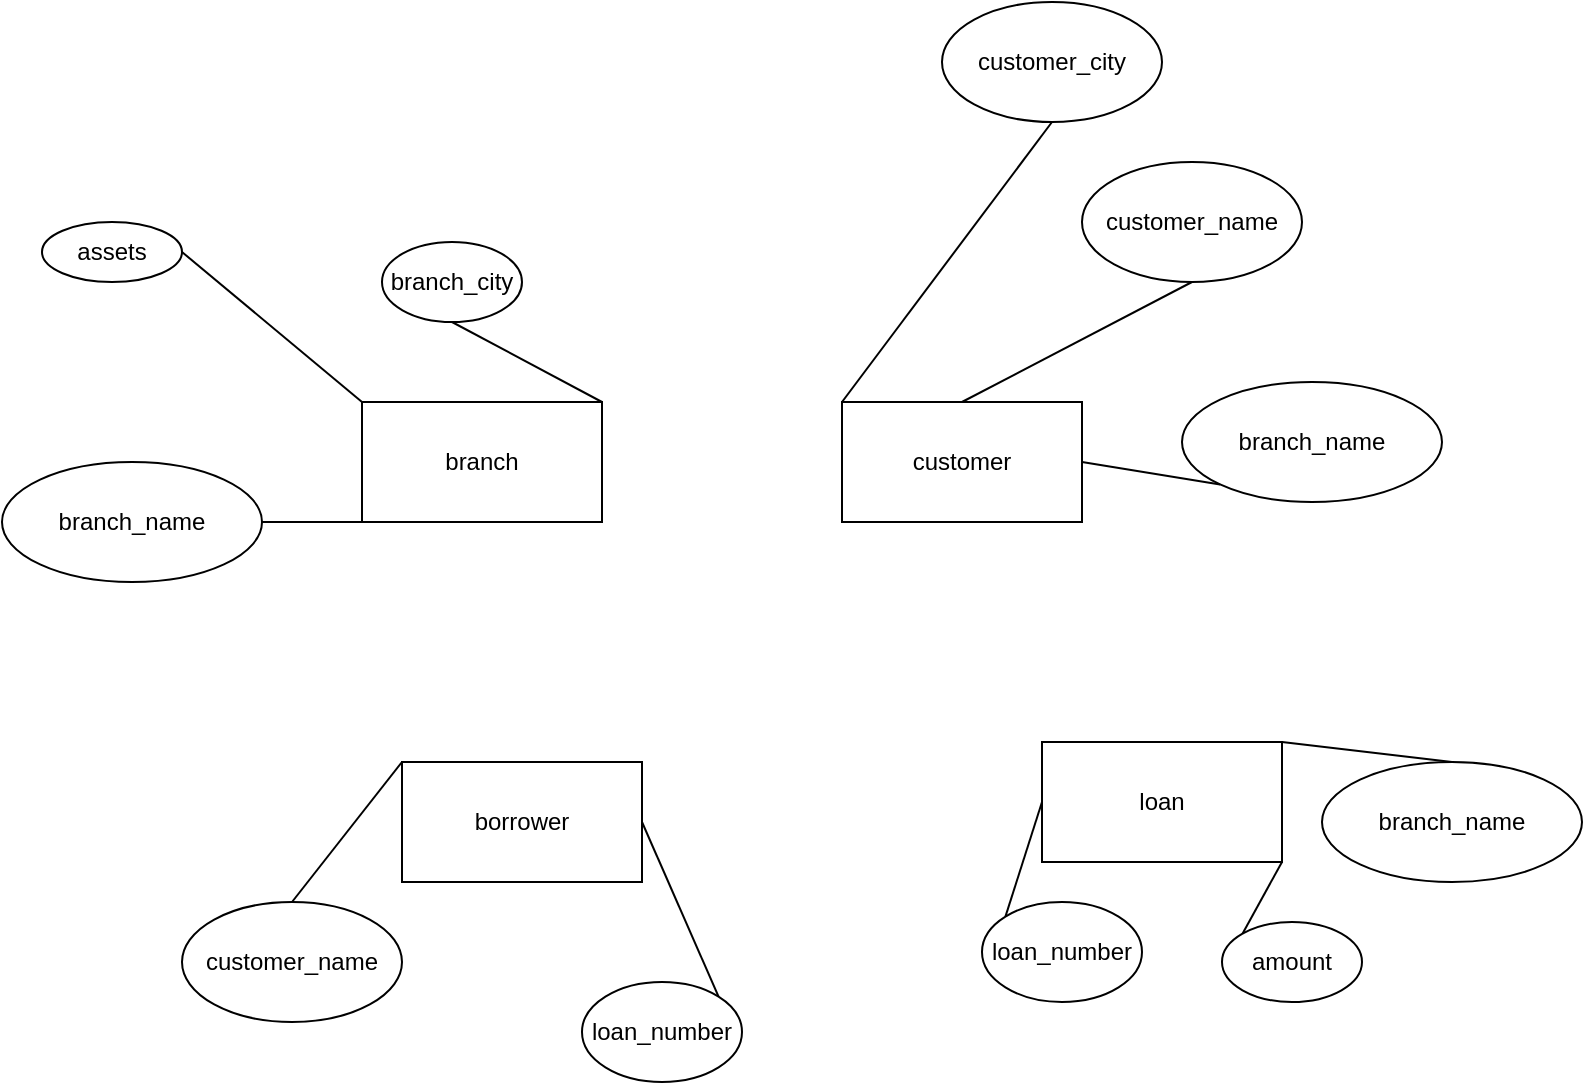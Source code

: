 <mxfile version="20.8.11" type="github">
  <diagram name="Page-1" id="Bveu1aiIexjuHAsP2lZR">
    <mxGraphModel dx="1050" dy="608" grid="1" gridSize="10" guides="1" tooltips="1" connect="1" arrows="1" fold="1" page="1" pageScale="1" pageWidth="827" pageHeight="1169" math="0" shadow="0">
      <root>
        <mxCell id="0" />
        <mxCell id="1" parent="0" />
        <mxCell id="Y0RR1RpAKFuJJlpPLMsz-1" value="branch" style="rounded=0;whiteSpace=wrap;html=1;" vertex="1" parent="1">
          <mxGeometry x="200" y="230" width="120" height="60" as="geometry" />
        </mxCell>
        <mxCell id="Y0RR1RpAKFuJJlpPLMsz-2" value="customer" style="rounded=0;whiteSpace=wrap;html=1;" vertex="1" parent="1">
          <mxGeometry x="440" y="230" width="120" height="60" as="geometry" />
        </mxCell>
        <mxCell id="Y0RR1RpAKFuJJlpPLMsz-3" value="loan" style="rounded=0;whiteSpace=wrap;html=1;" vertex="1" parent="1">
          <mxGeometry x="540" y="400" width="120" height="60" as="geometry" />
        </mxCell>
        <mxCell id="Y0RR1RpAKFuJJlpPLMsz-4" value="borrower" style="rounded=0;whiteSpace=wrap;html=1;" vertex="1" parent="1">
          <mxGeometry x="220" y="410" width="120" height="60" as="geometry" />
        </mxCell>
        <mxCell id="Y0RR1RpAKFuJJlpPLMsz-5" value="assets" style="ellipse;whiteSpace=wrap;html=1;" vertex="1" parent="1">
          <mxGeometry x="40" y="140" width="70" height="30" as="geometry" />
        </mxCell>
        <mxCell id="Y0RR1RpAKFuJJlpPLMsz-7" value="amount" style="ellipse;whiteSpace=wrap;html=1;" vertex="1" parent="1">
          <mxGeometry x="630" y="490" width="70" height="40" as="geometry" />
        </mxCell>
        <mxCell id="Y0RR1RpAKFuJJlpPLMsz-8" value="loan_number" style="ellipse;whiteSpace=wrap;html=1;" vertex="1" parent="1">
          <mxGeometry x="510" y="480" width="80" height="50" as="geometry" />
        </mxCell>
        <mxCell id="Y0RR1RpAKFuJJlpPLMsz-9" value="branch_name" style="ellipse;whiteSpace=wrap;html=1;" vertex="1" parent="1">
          <mxGeometry x="680" y="410" width="130" height="60" as="geometry" />
        </mxCell>
        <mxCell id="Y0RR1RpAKFuJJlpPLMsz-10" value="customer_city" style="ellipse;whiteSpace=wrap;html=1;" vertex="1" parent="1">
          <mxGeometry x="490" y="30" width="110" height="60" as="geometry" />
        </mxCell>
        <mxCell id="Y0RR1RpAKFuJJlpPLMsz-11" value="customer_name" style="ellipse;whiteSpace=wrap;html=1;" vertex="1" parent="1">
          <mxGeometry x="560" y="110" width="110" height="60" as="geometry" />
        </mxCell>
        <mxCell id="Y0RR1RpAKFuJJlpPLMsz-12" value="branch_city" style="ellipse;whiteSpace=wrap;html=1;" vertex="1" parent="1">
          <mxGeometry x="210" y="150" width="70" height="40" as="geometry" />
        </mxCell>
        <mxCell id="Y0RR1RpAKFuJJlpPLMsz-14" value="" style="endArrow=none;html=1;rounded=0;entryX=0.5;entryY=1;entryDx=0;entryDy=0;exitX=1;exitY=0.5;exitDx=0;exitDy=0;" edge="1" parent="1" source="Y0RR1RpAKFuJJlpPLMsz-18" target="Y0RR1RpAKFuJJlpPLMsz-1">
          <mxGeometry width="50" height="50" relative="1" as="geometry">
            <mxPoint x="140" y="365" as="sourcePoint" />
            <mxPoint x="380" y="290" as="targetPoint" />
          </mxGeometry>
        </mxCell>
        <mxCell id="Y0RR1RpAKFuJJlpPLMsz-15" value="loan_number" style="ellipse;whiteSpace=wrap;html=1;" vertex="1" parent="1">
          <mxGeometry x="310" y="520" width="80" height="50" as="geometry" />
        </mxCell>
        <mxCell id="Y0RR1RpAKFuJJlpPLMsz-16" value="customer_name" style="ellipse;whiteSpace=wrap;html=1;" vertex="1" parent="1">
          <mxGeometry x="110" y="480" width="110" height="60" as="geometry" />
        </mxCell>
        <mxCell id="Y0RR1RpAKFuJJlpPLMsz-17" value="branch_name" style="ellipse;whiteSpace=wrap;html=1;" vertex="1" parent="1">
          <mxGeometry x="610" y="220" width="130" height="60" as="geometry" />
        </mxCell>
        <mxCell id="Y0RR1RpAKFuJJlpPLMsz-18" value="branch_name" style="ellipse;whiteSpace=wrap;html=1;" vertex="1" parent="1">
          <mxGeometry x="20" y="260" width="130" height="60" as="geometry" />
        </mxCell>
        <mxCell id="Y0RR1RpAKFuJJlpPLMsz-19" value="" style="endArrow=none;html=1;rounded=0;exitX=0;exitY=1;exitDx=0;exitDy=0;entryX=1;entryY=0.5;entryDx=0;entryDy=0;" edge="1" parent="1" source="Y0RR1RpAKFuJJlpPLMsz-17" target="Y0RR1RpAKFuJJlpPLMsz-2">
          <mxGeometry width="50" height="50" relative="1" as="geometry">
            <mxPoint x="390" y="340" as="sourcePoint" />
            <mxPoint x="440" y="290" as="targetPoint" />
          </mxGeometry>
        </mxCell>
        <mxCell id="Y0RR1RpAKFuJJlpPLMsz-20" value="" style="endArrow=none;html=1;rounded=0;exitX=0.5;exitY=1;exitDx=0;exitDy=0;entryX=0.5;entryY=0;entryDx=0;entryDy=0;" edge="1" parent="1" source="Y0RR1RpAKFuJJlpPLMsz-11" target="Y0RR1RpAKFuJJlpPLMsz-2">
          <mxGeometry width="50" height="50" relative="1" as="geometry">
            <mxPoint x="390" y="340" as="sourcePoint" />
            <mxPoint x="440" y="290" as="targetPoint" />
          </mxGeometry>
        </mxCell>
        <mxCell id="Y0RR1RpAKFuJJlpPLMsz-21" value="" style="endArrow=none;html=1;rounded=0;entryX=0.5;entryY=1;entryDx=0;entryDy=0;exitX=0;exitY=0;exitDx=0;exitDy=0;" edge="1" parent="1" source="Y0RR1RpAKFuJJlpPLMsz-2" target="Y0RR1RpAKFuJJlpPLMsz-10">
          <mxGeometry width="50" height="50" relative="1" as="geometry">
            <mxPoint x="390" y="340" as="sourcePoint" />
            <mxPoint x="440" y="290" as="targetPoint" />
          </mxGeometry>
        </mxCell>
        <mxCell id="Y0RR1RpAKFuJJlpPLMsz-23" value="" style="endArrow=none;html=1;rounded=0;entryX=1;entryY=0;entryDx=0;entryDy=0;exitX=0.5;exitY=1;exitDx=0;exitDy=0;" edge="1" parent="1" source="Y0RR1RpAKFuJJlpPLMsz-12" target="Y0RR1RpAKFuJJlpPLMsz-1">
          <mxGeometry width="50" height="50" relative="1" as="geometry">
            <mxPoint x="260" y="200" as="sourcePoint" />
            <mxPoint x="440" y="290" as="targetPoint" />
          </mxGeometry>
        </mxCell>
        <mxCell id="Y0RR1RpAKFuJJlpPLMsz-24" value="" style="endArrow=none;html=1;rounded=0;entryX=0;entryY=0;entryDx=0;entryDy=0;exitX=1;exitY=0.5;exitDx=0;exitDy=0;" edge="1" parent="1" source="Y0RR1RpAKFuJJlpPLMsz-5" target="Y0RR1RpAKFuJJlpPLMsz-1">
          <mxGeometry width="50" height="50" relative="1" as="geometry">
            <mxPoint x="390" y="340" as="sourcePoint" />
            <mxPoint x="440" y="290" as="targetPoint" />
          </mxGeometry>
        </mxCell>
        <mxCell id="Y0RR1RpAKFuJJlpPLMsz-25" value="" style="endArrow=none;html=1;rounded=0;exitX=1;exitY=0.5;exitDx=0;exitDy=0;entryX=1;entryY=0;entryDx=0;entryDy=0;" edge="1" parent="1" source="Y0RR1RpAKFuJJlpPLMsz-4" target="Y0RR1RpAKFuJJlpPLMsz-15">
          <mxGeometry width="50" height="50" relative="1" as="geometry">
            <mxPoint x="390" y="340" as="sourcePoint" />
            <mxPoint x="440" y="290" as="targetPoint" />
          </mxGeometry>
        </mxCell>
        <mxCell id="Y0RR1RpAKFuJJlpPLMsz-26" value="" style="endArrow=none;html=1;rounded=0;entryX=0;entryY=0;entryDx=0;entryDy=0;exitX=0.5;exitY=0;exitDx=0;exitDy=0;" edge="1" parent="1" source="Y0RR1RpAKFuJJlpPLMsz-16" target="Y0RR1RpAKFuJJlpPLMsz-4">
          <mxGeometry width="50" height="50" relative="1" as="geometry">
            <mxPoint x="390" y="340" as="sourcePoint" />
            <mxPoint x="440" y="290" as="targetPoint" />
          </mxGeometry>
        </mxCell>
        <mxCell id="Y0RR1RpAKFuJJlpPLMsz-27" value="" style="endArrow=none;html=1;rounded=0;entryX=0;entryY=0.5;entryDx=0;entryDy=0;exitX=0;exitY=0;exitDx=0;exitDy=0;" edge="1" parent="1" source="Y0RR1RpAKFuJJlpPLMsz-8" target="Y0RR1RpAKFuJJlpPLMsz-3">
          <mxGeometry width="50" height="50" relative="1" as="geometry">
            <mxPoint x="390" y="340" as="sourcePoint" />
            <mxPoint x="440" y="290" as="targetPoint" />
          </mxGeometry>
        </mxCell>
        <mxCell id="Y0RR1RpAKFuJJlpPLMsz-28" value="" style="endArrow=none;html=1;rounded=0;entryX=0.5;entryY=0;entryDx=0;entryDy=0;exitX=1;exitY=0;exitDx=0;exitDy=0;" edge="1" parent="1" source="Y0RR1RpAKFuJJlpPLMsz-3" target="Y0RR1RpAKFuJJlpPLMsz-9">
          <mxGeometry width="50" height="50" relative="1" as="geometry">
            <mxPoint x="390" y="340" as="sourcePoint" />
            <mxPoint x="440" y="290" as="targetPoint" />
          </mxGeometry>
        </mxCell>
        <mxCell id="Y0RR1RpAKFuJJlpPLMsz-29" value="" style="endArrow=none;html=1;rounded=0;entryX=0;entryY=0;entryDx=0;entryDy=0;exitX=1;exitY=1;exitDx=0;exitDy=0;" edge="1" parent="1" source="Y0RR1RpAKFuJJlpPLMsz-3" target="Y0RR1RpAKFuJJlpPLMsz-7">
          <mxGeometry width="50" height="50" relative="1" as="geometry">
            <mxPoint x="390" y="340" as="sourcePoint" />
            <mxPoint x="440" y="290" as="targetPoint" />
          </mxGeometry>
        </mxCell>
      </root>
    </mxGraphModel>
  </diagram>
</mxfile>
